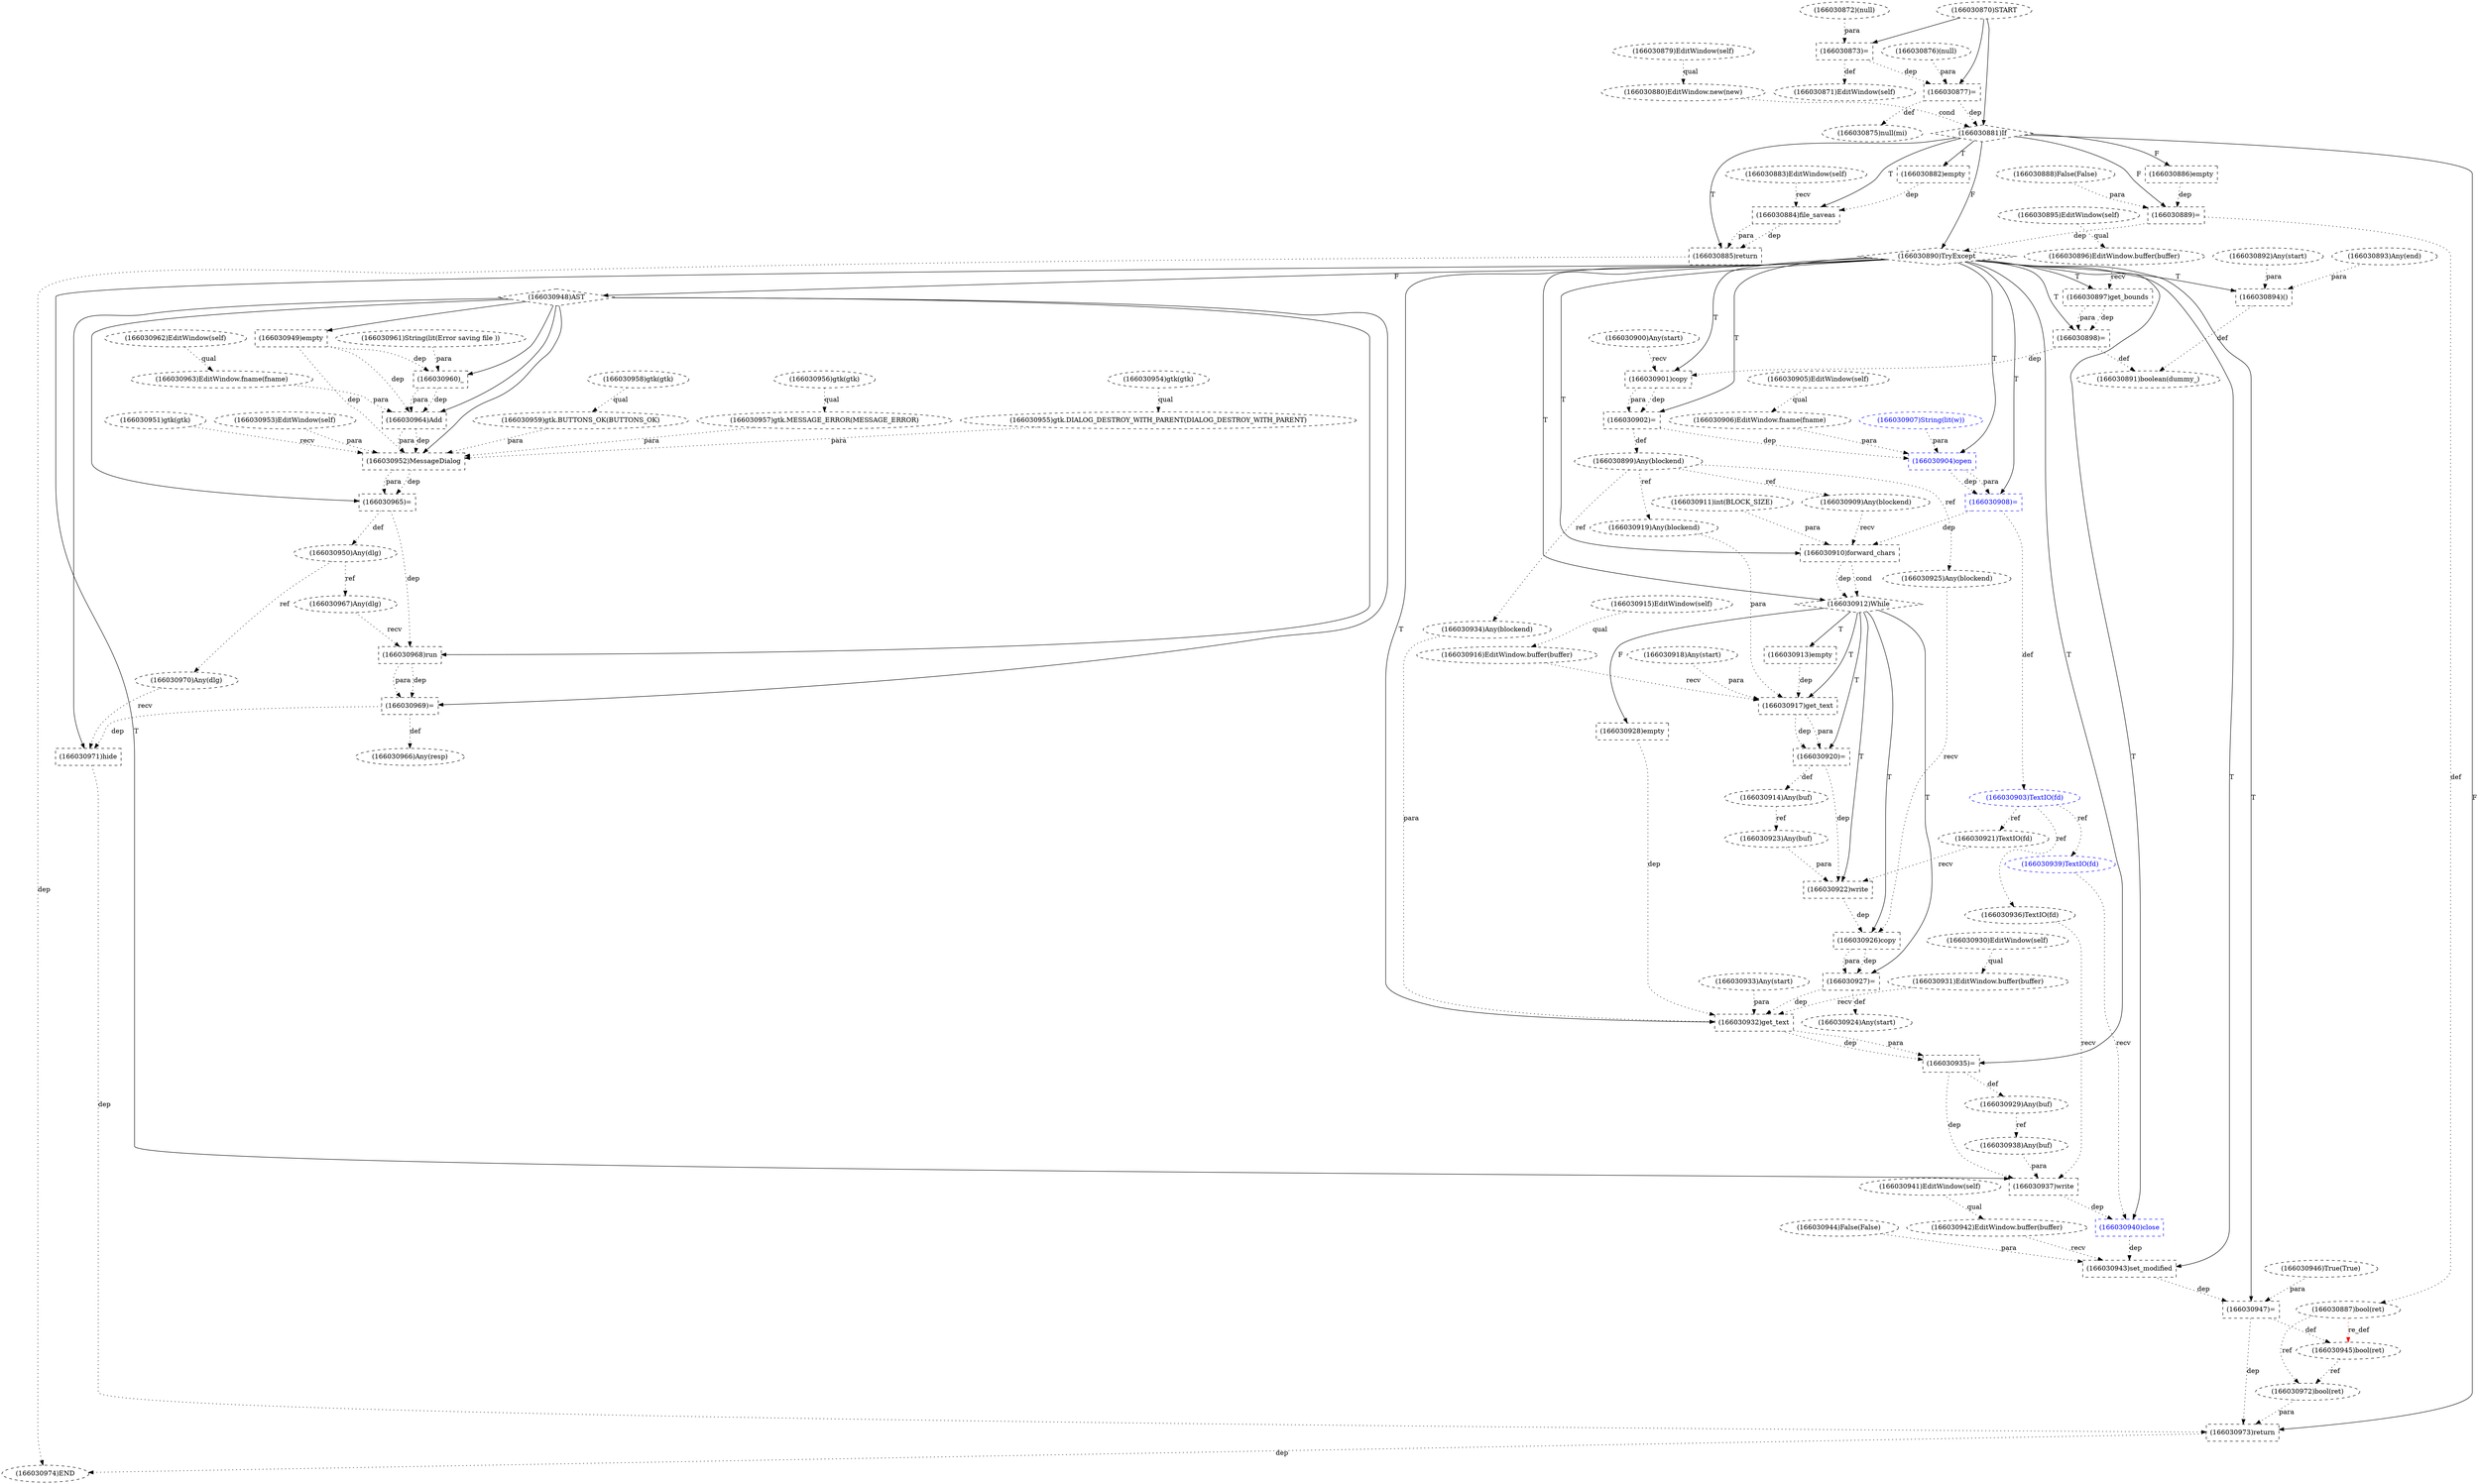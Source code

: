 digraph G {
1 [label="(166030920)=" shape=box style=dashed]
2 [label="(166030967)Any(dlg)" shape=ellipse style=dashed]
3 [label="(166030930)EditWindow(self)" shape=ellipse style=dashed]
4 [label="(166030896)EditWindow.buffer(buffer)" shape=ellipse style=dashed]
5 [label="(166030955)gtk.DIALOG_DESTROY_WITH_PARENT(DIALOG_DESTROY_WITH_PARENT)" shape=ellipse style=dashed]
6 [label="(166030915)EditWindow(self)" shape=ellipse style=dashed]
7 [label="(166030966)Any(resp)" shape=ellipse style=dashed]
8 [label="(166030902)=" shape=box style=dashed]
9 [label="(166030970)Any(dlg)" shape=ellipse style=dashed]
10 [label="(166030899)Any(blockend)" shape=ellipse style=dashed]
11 [label="(166030885)return" shape=box style=dashed]
12 [label="(166030963)EditWindow.fname(fname)" shape=ellipse style=dashed]
13 [label="(166030927)=" shape=box style=dashed]
14 [label="(166030939)TextIO(fd)" shape=ellipse style=dashed color=blue fontcolor=blue]
15 [label="(166030948)AST" shape=diamond style=dashed]
16 [label="(166030964)Add" shape=box style=dashed]
17 [label="(166030871)EditWindow(self)" shape=ellipse style=dashed]
18 [label="(166030893)Any(end)" shape=ellipse style=dashed]
19 [label="(166030944)False(False)" shape=ellipse style=dashed]
20 [label="(166030911)int(BLOCK_SIZE)" shape=ellipse style=dashed]
21 [label="(166030936)TextIO(fd)" shape=ellipse style=dashed]
22 [label="(166030916)EditWindow.buffer(buffer)" shape=ellipse style=dashed]
23 [label="(166030921)TextIO(fd)" shape=ellipse style=dashed]
24 [label="(166030961)String(lit(Error saving file ))" shape=ellipse style=dashed]
25 [label="(166030950)Any(dlg)" shape=ellipse style=dashed]
26 [label="(166030912)While" shape=diamond style=dashed]
27 [label="(166030883)EditWindow(self)" shape=ellipse style=dashed]
28 [label="(166030943)set_modified" shape=box style=dashed]
29 [label="(166030923)Any(buf)" shape=ellipse style=dashed]
30 [label="(166030875)null(mi)" shape=ellipse style=dashed]
31 [label="(166030951)gtk(gtk)" shape=ellipse style=dashed]
32 [label="(166030909)Any(blockend)" shape=ellipse style=dashed]
33 [label="(166030907)String(lit(w))" shape=ellipse style=dashed color=blue fontcolor=blue]
34 [label="(166030926)copy" shape=box style=dashed]
35 [label="(166030956)gtk(gtk)" shape=ellipse style=dashed]
36 [label="(166030932)get_text" shape=box style=dashed]
37 [label="(166030906)EditWindow.fname(fname)" shape=ellipse style=dashed]
38 [label="(166030972)bool(ret)" shape=ellipse style=dashed]
39 [label="(166030888)False(False)" shape=ellipse style=dashed]
40 [label="(166030953)EditWindow(self)" shape=ellipse style=dashed]
41 [label="(166030941)EditWindow(self)" shape=ellipse style=dashed]
42 [label="(166030971)hide" shape=box style=dashed]
43 [label="(166030952)MessageDialog" shape=box style=dashed]
44 [label="(166030938)Any(buf)" shape=ellipse style=dashed]
45 [label="(166030895)EditWindow(self)" shape=ellipse style=dashed]
46 [label="(166030925)Any(blockend)" shape=ellipse style=dashed]
47 [label="(166030942)EditWindow.buffer(buffer)" shape=ellipse style=dashed]
48 [label="(166030904)open" shape=box style=dashed color=blue fontcolor=blue]
49 [label="(166030908)=" shape=box style=dashed color=blue fontcolor=blue]
50 [label="(166030954)gtk(gtk)" shape=ellipse style=dashed]
51 [label="(166030959)gtk.BUTTONS_OK(BUTTONS_OK)" shape=ellipse style=dashed]
52 [label="(166030913)empty" shape=box style=dashed]
53 [label="(166030881)If" shape=diamond style=dashed]
54 [label="(166030968)run" shape=box style=dashed]
55 [label="(166030872)(null)" shape=ellipse style=dashed]
56 [label="(166030969)=" shape=box style=dashed]
57 [label="(166030905)EditWindow(self)" shape=ellipse style=dashed]
58 [label="(166030919)Any(blockend)" shape=ellipse style=dashed]
59 [label="(166030897)get_bounds" shape=box style=dashed]
60 [label="(166030940)close" shape=box style=dashed color=blue fontcolor=blue]
61 [label="(166030914)Any(buf)" shape=ellipse style=dashed]
62 [label="(166030957)gtk.MESSAGE_ERROR(MESSAGE_ERROR)" shape=ellipse style=dashed]
63 [label="(166030901)copy" shape=box style=dashed]
64 [label="(166030889)=" shape=box style=dashed]
65 [label="(166030933)Any(start)" shape=ellipse style=dashed]
66 [label="(166030903)TextIO(fd)" shape=ellipse style=dashed color=blue fontcolor=blue]
67 [label="(166030965)=" shape=box style=dashed]
68 [label="(166030900)Any(start)" shape=ellipse style=dashed]
69 [label="(166030973)return" shape=box style=dashed]
70 [label="(166030917)get_text" shape=box style=dashed]
71 [label="(166030910)forward_chars" shape=box style=dashed]
72 [label="(166030877)=" shape=box style=dashed]
73 [label="(166030931)EditWindow.buffer(buffer)" shape=ellipse style=dashed]
74 [label="(166030887)bool(ret)" shape=ellipse style=dashed]
75 [label="(166030929)Any(buf)" shape=ellipse style=dashed]
76 [label="(166030974)END" style=dashed]
77 [label="(166030886)empty" shape=box style=dashed]
78 [label="(166030890)TryExcept" shape=diamond style=dashed]
79 [label="(166030894)()" shape=box style=dashed]
80 [label="(166030945)bool(ret)" shape=ellipse style=dashed]
81 [label="(166030882)empty" shape=box style=dashed]
82 [label="(166030876)(null)" shape=ellipse style=dashed]
83 [label="(166030935)=" shape=box style=dashed]
84 [label="(166030880)EditWindow.new(new)" shape=ellipse style=dashed]
85 [label="(166030928)empty" shape=box style=dashed]
86 [label="(166030873)=" shape=box style=dashed]
87 [label="(166030962)EditWindow(self)" shape=ellipse style=dashed]
88 [label="(166030924)Any(start)" shape=ellipse style=dashed]
89 [label="(166030884)file_saveas" shape=box style=dashed]
90 [label="(166030946)True(True)" shape=ellipse style=dashed]
91 [label="(166030934)Any(blockend)" shape=ellipse style=dashed]
92 [label="(166030870)START" style=dashed]
93 [label="(166030947)=" shape=box style=dashed]
94 [label="(166030960)_" shape=box style=dashed]
95 [label="(166030898)=" shape=box style=dashed]
96 [label="(166030891)boolean(dummy_)" shape=ellipse style=dashed]
97 [label="(166030949)empty" shape=box style=dashed]
98 [label="(166030879)EditWindow(self)" shape=ellipse style=dashed]
99 [label="(166030918)Any(start)" shape=ellipse style=dashed]
100 [label="(166030958)gtk(gtk)" shape=ellipse style=dashed]
101 [label="(166030892)Any(start)" shape=ellipse style=dashed]
102 [label="(166030922)write" shape=box style=dashed]
103 [label="(166030937)write" shape=box style=dashed]
26 -> 1 [label="T"];
70 -> 1 [label="dep" style=dotted];
70 -> 1 [label="para" style=dotted];
25 -> 2 [label="ref" style=dotted];
45 -> 4 [label="qual" style=dotted];
50 -> 5 [label="qual" style=dotted];
56 -> 7 [label="def" style=dotted];
78 -> 8 [label="T"];
63 -> 8 [label="dep" style=dotted];
63 -> 8 [label="para" style=dotted];
25 -> 9 [label="ref" style=dotted];
8 -> 10 [label="def" style=dotted];
53 -> 11 [label="T"];
89 -> 11 [label="dep" style=dotted];
89 -> 11 [label="para" style=dotted];
87 -> 12 [label="qual" style=dotted];
26 -> 13 [label="T"];
34 -> 13 [label="dep" style=dotted];
34 -> 13 [label="para" style=dotted];
66 -> 14 [label="ref" style=dotted];
78 -> 15 [label="F"];
15 -> 16 [label="" style=solid];
94 -> 16 [label="dep" style=dotted];
94 -> 16 [label="para" style=dotted];
12 -> 16 [label="para" style=dotted];
97 -> 16 [label="dep" style=dotted];
86 -> 17 [label="def" style=dotted];
66 -> 21 [label="ref" style=dotted];
6 -> 22 [label="qual" style=dotted];
66 -> 23 [label="ref" style=dotted];
67 -> 25 [label="def" style=dotted];
78 -> 26 [label="T"];
71 -> 26 [label="dep" style=dotted];
71 -> 26 [label="cond" style=dotted];
78 -> 28 [label="T"];
47 -> 28 [label="recv" style=dotted];
19 -> 28 [label="para" style=dotted];
60 -> 28 [label="dep" style=dotted];
61 -> 29 [label="ref" style=dotted];
72 -> 30 [label="def" style=dotted];
10 -> 32 [label="ref" style=dotted];
26 -> 34 [label="T"];
46 -> 34 [label="recv" style=dotted];
102 -> 34 [label="dep" style=dotted];
78 -> 36 [label="T"];
73 -> 36 [label="recv" style=dotted];
65 -> 36 [label="para" style=dotted];
91 -> 36 [label="para" style=dotted];
85 -> 36 [label="dep" style=dotted];
13 -> 36 [label="dep" style=dotted];
57 -> 37 [label="qual" style=dotted];
74 -> 38 [label="ref" style=dotted];
80 -> 38 [label="ref" style=dotted];
15 -> 42 [label="" style=solid];
9 -> 42 [label="recv" style=dotted];
56 -> 42 [label="dep" style=dotted];
15 -> 43 [label="" style=solid];
31 -> 43 [label="recv" style=dotted];
40 -> 43 [label="para" style=dotted];
5 -> 43 [label="para" style=dotted];
62 -> 43 [label="para" style=dotted];
51 -> 43 [label="para" style=dotted];
16 -> 43 [label="dep" style=dotted];
16 -> 43 [label="para" style=dotted];
97 -> 43 [label="dep" style=dotted];
75 -> 44 [label="ref" style=dotted];
10 -> 46 [label="ref" style=dotted];
41 -> 47 [label="qual" style=dotted];
78 -> 48 [label="T"];
37 -> 48 [label="para" style=dotted];
33 -> 48 [label="para" style=dotted];
8 -> 48 [label="dep" style=dotted];
78 -> 49 [label="T"];
48 -> 49 [label="dep" style=dotted];
48 -> 49 [label="para" style=dotted];
100 -> 51 [label="qual" style=dotted];
26 -> 52 [label="T"];
92 -> 53 [label="" style=solid];
84 -> 53 [label="cond" style=dotted];
72 -> 53 [label="dep" style=dotted];
15 -> 54 [label="" style=solid];
2 -> 54 [label="recv" style=dotted];
67 -> 54 [label="dep" style=dotted];
15 -> 56 [label="" style=solid];
54 -> 56 [label="dep" style=dotted];
54 -> 56 [label="para" style=dotted];
10 -> 58 [label="ref" style=dotted];
78 -> 59 [label="T"];
4 -> 59 [label="recv" style=dotted];
78 -> 60 [label="T"];
14 -> 60 [label="recv" style=dotted];
103 -> 60 [label="dep" style=dotted];
1 -> 61 [label="def" style=dotted];
35 -> 62 [label="qual" style=dotted];
78 -> 63 [label="T"];
68 -> 63 [label="recv" style=dotted];
95 -> 63 [label="dep" style=dotted];
53 -> 64 [label="F"];
39 -> 64 [label="para" style=dotted];
77 -> 64 [label="dep" style=dotted];
49 -> 66 [label="def" style=dotted];
15 -> 67 [label="" style=solid];
43 -> 67 [label="dep" style=dotted];
43 -> 67 [label="para" style=dotted];
53 -> 69 [label="F"];
38 -> 69 [label="para" style=dotted];
93 -> 69 [label="dep" style=dotted];
42 -> 69 [label="dep" style=dotted];
26 -> 70 [label="T"];
22 -> 70 [label="recv" style=dotted];
99 -> 70 [label="para" style=dotted];
58 -> 70 [label="para" style=dotted];
52 -> 70 [label="dep" style=dotted];
78 -> 71 [label="T"];
32 -> 71 [label="recv" style=dotted];
20 -> 71 [label="para" style=dotted];
49 -> 71 [label="dep" style=dotted];
92 -> 72 [label="" style=solid];
82 -> 72 [label="para" style=dotted];
86 -> 72 [label="dep" style=dotted];
3 -> 73 [label="qual" style=dotted];
64 -> 74 [label="def" style=dotted];
83 -> 75 [label="def" style=dotted];
69 -> 76 [label="dep" style=dotted];
11 -> 76 [label="dep" style=dotted];
53 -> 77 [label="F"];
53 -> 78 [label="F"];
64 -> 78 [label="dep" style=dotted];
78 -> 79 [label="T"];
101 -> 79 [label="para" style=dotted];
18 -> 79 [label="para" style=dotted];
93 -> 80 [label="def" style=dotted];
74 -> 80 [label="re_def" style=dotted color=red];
53 -> 81 [label="T"];
78 -> 83 [label="T"];
36 -> 83 [label="dep" style=dotted];
36 -> 83 [label="para" style=dotted];
98 -> 84 [label="qual" style=dotted];
26 -> 85 [label="F"];
92 -> 86 [label="" style=solid];
55 -> 86 [label="para" style=dotted];
13 -> 88 [label="def" style=dotted];
53 -> 89 [label="T"];
27 -> 89 [label="recv" style=dotted];
81 -> 89 [label="dep" style=dotted];
10 -> 91 [label="ref" style=dotted];
78 -> 93 [label="T"];
90 -> 93 [label="para" style=dotted];
28 -> 93 [label="dep" style=dotted];
15 -> 94 [label="" style=solid];
24 -> 94 [label="para" style=dotted];
97 -> 94 [label="dep" style=dotted];
78 -> 95 [label="T"];
59 -> 95 [label="dep" style=dotted];
59 -> 95 [label="para" style=dotted];
79 -> 96 [label="def" style=dotted];
95 -> 96 [label="def" style=dotted];
15 -> 97 [label="" style=solid];
26 -> 102 [label="T"];
23 -> 102 [label="recv" style=dotted];
29 -> 102 [label="para" style=dotted];
1 -> 102 [label="dep" style=dotted];
78 -> 103 [label="T"];
21 -> 103 [label="recv" style=dotted];
44 -> 103 [label="para" style=dotted];
83 -> 103 [label="dep" style=dotted];
}